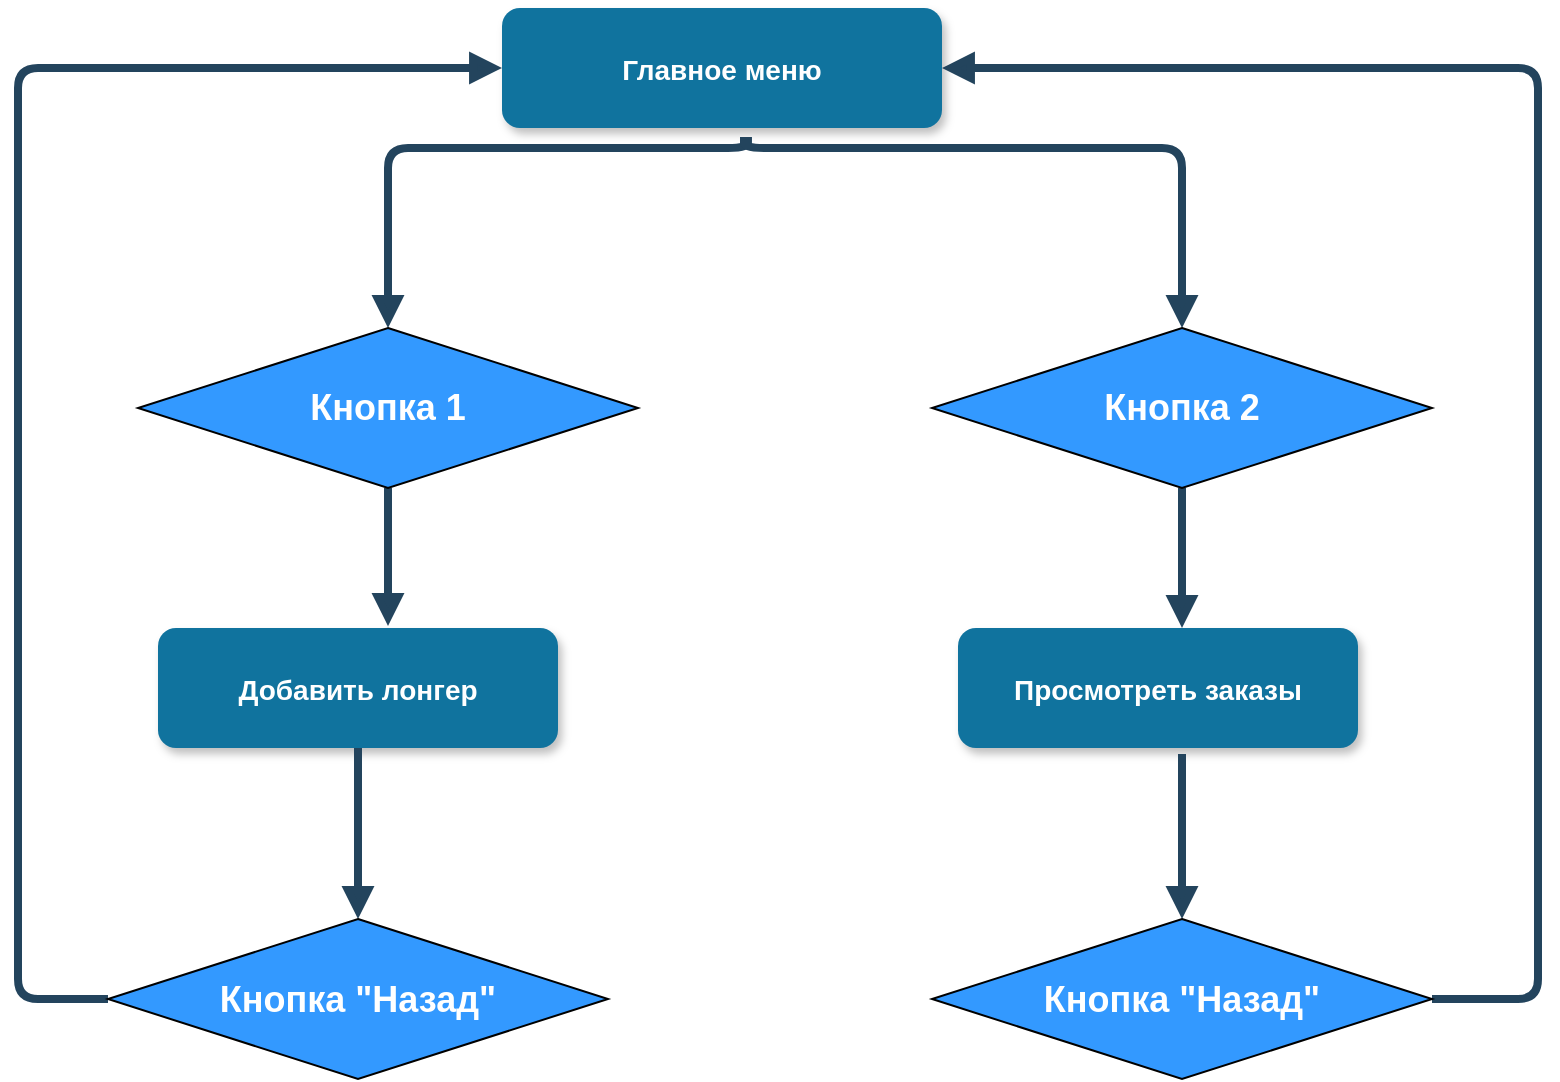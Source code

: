 <mxfile version="10.7.5" type="github"><diagram name="Page-1" id="97916047-d0de-89f5-080d-49f4d83e522f"><mxGraphModel dx="1394" dy="793" grid="1" gridSize="10" guides="1" tooltips="1" connect="1" arrows="1" fold="1" page="1" pageScale="1.5" pageWidth="1169" pageHeight="827" background="#ffffff" math="0" shadow="0"><root><mxCell id="0"/><mxCell id="1" parent="0"/><mxCell id="Kzfc9AU1XHgaFk8nr-XC-58" value="Главное меню" style="rounded=1;fillColor=#10739E;strokeColor=none;shadow=1;gradientColor=none;fontStyle=1;fontColor=#FFFFFF;fontSize=14;gradientDirection=west;" vertex="1" parent="1"><mxGeometry x="612" y="210" width="220" height="60" as="geometry"/></mxCell><mxCell id="4" value="Добавить лонгер" style="rounded=1;fillColor=#10739E;strokeColor=none;shadow=1;gradientColor=none;fontStyle=1;fontColor=#FFFFFF;fontSize=14;" parent="1" vertex="1"><mxGeometry x="440" y="520" width="200" height="60" as="geometry"/></mxCell><mxCell id="5" value="Просмотреть заказы" style="rounded=1;fillColor=#10739E;strokeColor=none;shadow=1;gradientColor=none;fontStyle=1;fontColor=#FFFFFF;fontSize=14;" parent="1" vertex="1"><mxGeometry x="840" y="520" width="200" height="60" as="geometry"/></mxCell><mxCell id="29" value="" style="edgeStyle=elbowEdgeStyle;elbow=vertical;strokeWidth=4;endArrow=block;endFill=1;fontStyle=1;strokeColor=#23445D;exitX=0.559;exitY=1.075;exitDx=0;exitDy=0;exitPerimeter=0;entryX=0.5;entryY=0;entryDx=0;entryDy=0;" parent="1" source="Kzfc9AU1XHgaFk8nr-XC-58" target="Kzfc9AU1XHgaFk8nr-XC-73" edge="1"><mxGeometry x="22" y="165.5" width="100" height="100" as="geometry"><mxPoint x="740" y="280" as="sourcePoint"/><mxPoint x="510" y="345.5" as="targetPoint"/><Array as="points"><mxPoint x="510" y="280"/><mxPoint x="630" y="280"/></Array></mxGeometry></mxCell><mxCell id="30" value="" style="edgeStyle=elbowEdgeStyle;elbow=vertical;strokeWidth=4;endArrow=block;endFill=1;fontStyle=1;strokeColor=#23445D;exitX=0.5;exitY=1;exitDx=0;exitDy=0;" parent="1" source="Kzfc9AU1XHgaFk8nr-XC-74" target="5" edge="1"><mxGeometry x="22" y="165.5" width="100" height="100" as="geometry"><mxPoint x="953" y="460" as="sourcePoint"/><mxPoint x="122" y="165.5" as="targetPoint"/><Array as="points"><mxPoint x="952" y="480"/></Array></mxGeometry></mxCell><mxCell id="31" value="" style="edgeStyle=elbowEdgeStyle;elbow=vertical;strokeWidth=4;endArrow=block;endFill=1;fontStyle=1;strokeColor=#23445D;exitX=0.5;exitY=1;exitDx=0;exitDy=0;entryX=0.575;entryY=-0.017;entryDx=0;entryDy=0;entryPerimeter=0;" parent="1" source="Kzfc9AU1XHgaFk8nr-XC-73" target="4" edge="1"><mxGeometry x="22" y="165.5" width="100" height="100" as="geometry"><mxPoint x="540" y="405.5" as="sourcePoint"/><mxPoint x="122" y="165.5" as="targetPoint"/><Array as="points"><mxPoint x="550" y="480"/><mxPoint x="540" y="446"/></Array></mxGeometry></mxCell><mxCell id="Kzfc9AU1XHgaFk8nr-XC-61" value="" style="edgeStyle=elbowEdgeStyle;elbow=vertical;strokeWidth=4;endArrow=block;endFill=1;fontStyle=1;strokeColor=#23445D;exitX=0.55;exitY=1.075;exitDx=0;exitDy=0;exitPerimeter=0;entryX=0.5;entryY=0;entryDx=0;entryDy=0;" edge="1" parent="1" source="Kzfc9AU1XHgaFk8nr-XC-58" target="Kzfc9AU1XHgaFk8nr-XC-74"><mxGeometry x="22" y="165.5" width="100" height="100" as="geometry"><mxPoint x="772" y="265.5" as="sourcePoint"/><mxPoint x="942" y="345.5" as="targetPoint"/><Array as="points"><mxPoint x="630" y="280"/></Array></mxGeometry></mxCell><mxCell id="Kzfc9AU1XHgaFk8nr-XC-65" value="" style="edgeStyle=elbowEdgeStyle;elbow=vertical;strokeWidth=4;endArrow=block;endFill=1;fontStyle=1;strokeColor=#23445D;exitX=0.5;exitY=1;exitDx=0;exitDy=0;" edge="1" parent="1" source="4"><mxGeometry x="22" y="345.5" width="100" height="100" as="geometry"><mxPoint x="540" y="585.5" as="sourcePoint"/><mxPoint x="540" y="665.5" as="targetPoint"/><Array as="points"><mxPoint x="540" y="626"/></Array></mxGeometry></mxCell><mxCell id="Kzfc9AU1XHgaFk8nr-XC-66" value="" style="edgeStyle=elbowEdgeStyle;elbow=vertical;strokeWidth=4;endArrow=block;endFill=1;fontStyle=1;strokeColor=#23445D;entryX=0.5;entryY=0;entryDx=0;entryDy=0;" edge="1" parent="1" target="Kzfc9AU1XHgaFk8nr-XC-72"><mxGeometry x="433.5" y="302" width="100" height="100" as="geometry"><mxPoint x="952" y="583" as="sourcePoint"/><mxPoint x="952" y="620" as="targetPoint"/><Array as="points"><mxPoint x="950" y="630"/></Array></mxGeometry></mxCell><mxCell id="Kzfc9AU1XHgaFk8nr-XC-67" value="" style="edgeStyle=elbowEdgeStyle;elbow=vertical;strokeWidth=4;endArrow=block;endFill=1;fontStyle=1;strokeColor=#23445D;exitX=0;exitY=0.5;exitDx=0;exitDy=0;entryX=0;entryY=0.5;entryDx=0;entryDy=0;" edge="1" parent="1" source="Kzfc9AU1XHgaFk8nr-XC-70" target="Kzfc9AU1XHgaFk8nr-XC-58"><mxGeometry x="-89" y="420" width="100" height="100" as="geometry"><mxPoint x="416" y="667" as="sourcePoint"/><mxPoint x="429" y="740" as="targetPoint"/><Array as="points"><mxPoint x="370" y="480"/></Array></mxGeometry></mxCell><mxCell id="Kzfc9AU1XHgaFk8nr-XC-68" value="" style="edgeStyle=elbowEdgeStyle;elbow=vertical;strokeWidth=4;endArrow=block;endFill=1;fontStyle=1;strokeColor=#23445D;exitX=1;exitY=0.5;exitDx=0;exitDy=0;entryX=1;entryY=0.5;entryDx=0;entryDy=0;" edge="1" parent="1" source="Kzfc9AU1XHgaFk8nr-XC-72" target="Kzfc9AU1XHgaFk8nr-XC-58"><mxGeometry x="-79" y="430" width="100" height="100" as="geometry"><mxPoint x="1062" y="650" as="sourcePoint"/><mxPoint x="622" y="250" as="targetPoint"/><Array as="points"><mxPoint x="1130" y="450"/></Array></mxGeometry></mxCell><mxCell id="Kzfc9AU1XHgaFk8nr-XC-70" value="&lt;h2&gt;&lt;font color=&quot;#FFFFFF&quot;&gt;Кнопка &quot;Назад&quot;&lt;/font&gt;&lt;/h2&gt;" style="rhombus;whiteSpace=wrap;html=1;gradientColor=none;fillColor=#3399FF;" vertex="1" parent="1"><mxGeometry x="415" y="665.5" width="250" height="80" as="geometry"/></mxCell><mxCell id="Kzfc9AU1XHgaFk8nr-XC-72" value="&lt;h2&gt;&lt;font color=&quot;#FFFFFF&quot;&gt;Кнопка &quot;Назад&quot;&lt;/font&gt;&lt;/h2&gt;" style="rhombus;whiteSpace=wrap;html=1;gradientColor=none;fillColor=#3399FF;" vertex="1" parent="1"><mxGeometry x="827" y="665.5" width="250" height="80" as="geometry"/></mxCell><mxCell id="Kzfc9AU1XHgaFk8nr-XC-73" value="&lt;h2&gt;&lt;font color=&quot;#FFFFFF&quot;&gt;Кнопка 1&lt;/font&gt;&lt;/h2&gt;" style="rhombus;whiteSpace=wrap;html=1;gradientColor=none;fillColor=#3399FF;" vertex="1" parent="1"><mxGeometry x="430" y="370" width="250" height="80" as="geometry"/></mxCell><mxCell id="Kzfc9AU1XHgaFk8nr-XC-74" value="&lt;h2&gt;&lt;font color=&quot;#FFFFFF&quot;&gt;Кнопка 2&lt;/font&gt;&lt;/h2&gt;" style="rhombus;whiteSpace=wrap;html=1;gradientColor=none;fillColor=#3399FF;" vertex="1" parent="1"><mxGeometry x="827" y="370" width="250" height="80" as="geometry"/></mxCell></root></mxGraphModel></diagram></mxfile>